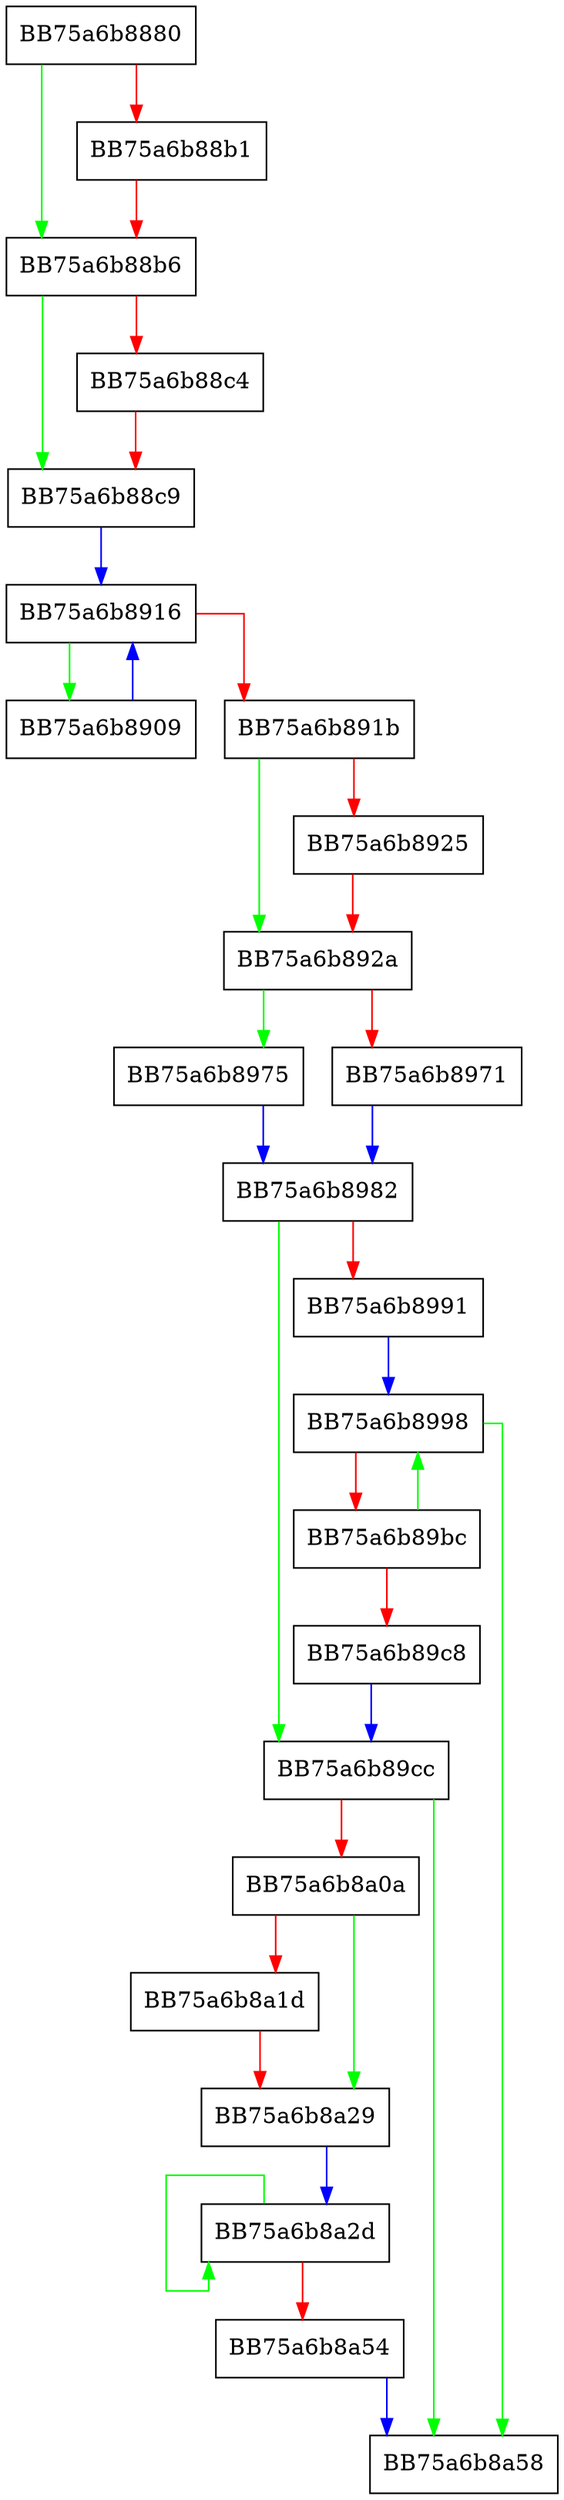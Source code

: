 digraph DecodeArithmetic {
  node [shape="box"];
  graph [splines=ortho];
  BB75a6b8880 -> BB75a6b88b6 [color="green"];
  BB75a6b8880 -> BB75a6b88b1 [color="red"];
  BB75a6b88b1 -> BB75a6b88b6 [color="red"];
  BB75a6b88b6 -> BB75a6b88c9 [color="green"];
  BB75a6b88b6 -> BB75a6b88c4 [color="red"];
  BB75a6b88c4 -> BB75a6b88c9 [color="red"];
  BB75a6b88c9 -> BB75a6b8916 [color="blue"];
  BB75a6b8909 -> BB75a6b8916 [color="blue"];
  BB75a6b8916 -> BB75a6b8909 [color="green"];
  BB75a6b8916 -> BB75a6b891b [color="red"];
  BB75a6b891b -> BB75a6b892a [color="green"];
  BB75a6b891b -> BB75a6b8925 [color="red"];
  BB75a6b8925 -> BB75a6b892a [color="red"];
  BB75a6b892a -> BB75a6b8975 [color="green"];
  BB75a6b892a -> BB75a6b8971 [color="red"];
  BB75a6b8971 -> BB75a6b8982 [color="blue"];
  BB75a6b8975 -> BB75a6b8982 [color="blue"];
  BB75a6b8982 -> BB75a6b89cc [color="green"];
  BB75a6b8982 -> BB75a6b8991 [color="red"];
  BB75a6b8991 -> BB75a6b8998 [color="blue"];
  BB75a6b8998 -> BB75a6b8a58 [color="green"];
  BB75a6b8998 -> BB75a6b89bc [color="red"];
  BB75a6b89bc -> BB75a6b8998 [color="green"];
  BB75a6b89bc -> BB75a6b89c8 [color="red"];
  BB75a6b89c8 -> BB75a6b89cc [color="blue"];
  BB75a6b89cc -> BB75a6b8a58 [color="green"];
  BB75a6b89cc -> BB75a6b8a0a [color="red"];
  BB75a6b8a0a -> BB75a6b8a29 [color="green"];
  BB75a6b8a0a -> BB75a6b8a1d [color="red"];
  BB75a6b8a1d -> BB75a6b8a29 [color="red"];
  BB75a6b8a29 -> BB75a6b8a2d [color="blue"];
  BB75a6b8a2d -> BB75a6b8a2d [color="green"];
  BB75a6b8a2d -> BB75a6b8a54 [color="red"];
  BB75a6b8a54 -> BB75a6b8a58 [color="blue"];
}
